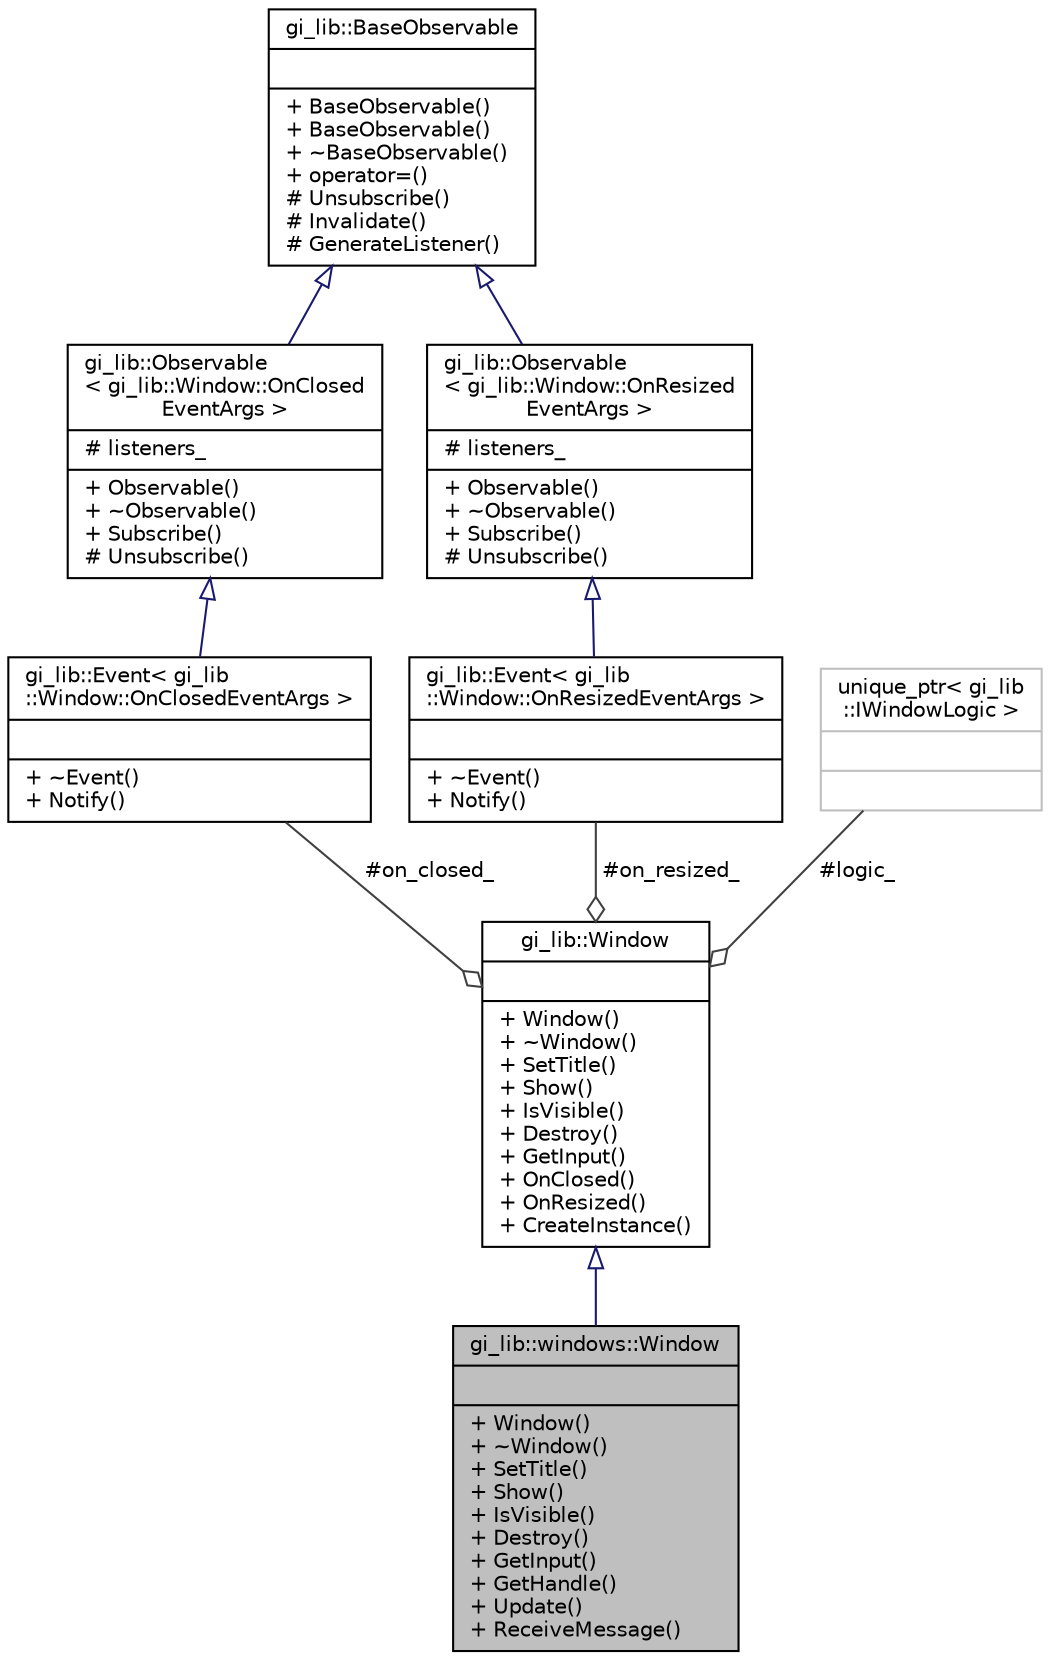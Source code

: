 digraph "gi_lib::windows::Window"
{
  edge [fontname="Helvetica",fontsize="10",labelfontname="Helvetica",labelfontsize="10"];
  node [fontname="Helvetica",fontsize="10",shape=record];
  Node1 [label="{gi_lib::windows::Window\n||+ Window()\l+ ~Window()\l+ SetTitle()\l+ Show()\l+ IsVisible()\l+ Destroy()\l+ GetInput()\l+ GetHandle()\l+ Update()\l+ ReceiveMessage()\l}",height=0.2,width=0.4,color="black", fillcolor="grey75", style="filled", fontcolor="black"];
  Node2 -> Node1 [dir="back",color="midnightblue",fontsize="10",style="solid",arrowtail="onormal",fontname="Helvetica"];
  Node2 [label="{gi_lib::Window\n||+ Window()\l+ ~Window()\l+ SetTitle()\l+ Show()\l+ IsVisible()\l+ Destroy()\l+ GetInput()\l+ OnClosed()\l+ OnResized()\l+ CreateInstance()\l}",height=0.2,width=0.4,color="black", fillcolor="white", style="filled",URL="$classgi__lib_1_1_window.html",tooltip="A window. "];
  Node3 -> Node2 [color="grey25",fontsize="10",style="solid",label=" #on_closed_" ,arrowhead="odiamond",fontname="Helvetica"];
  Node3 [label="{gi_lib::Event\< gi_lib\l::Window::OnClosedEventArgs \>\n||+ ~Event()\l+ Notify()\l}",height=0.2,width=0.4,color="black", fillcolor="white", style="filled",URL="$classgi__lib_1_1_event.html"];
  Node4 -> Node3 [dir="back",color="midnightblue",fontsize="10",style="solid",arrowtail="onormal",fontname="Helvetica"];
  Node4 [label="{gi_lib::Observable\l\< gi_lib::Window::OnClosed\lEventArgs \>\n|# listeners_\l|+ Observable()\l+ ~Observable()\l+ Subscribe()\l# Unsubscribe()\l}",height=0.2,width=0.4,color="black", fillcolor="white", style="filled",URL="$classgi__lib_1_1_observable.html"];
  Node5 -> Node4 [dir="back",color="midnightblue",fontsize="10",style="solid",arrowtail="onormal",fontname="Helvetica"];
  Node5 [label="{gi_lib::BaseObservable\n||+ BaseObservable()\l+ BaseObservable()\l+ ~BaseObservable()\l+ operator=()\l# Unsubscribe()\l# Invalidate()\l# GenerateListener()\l}",height=0.2,width=0.4,color="black", fillcolor="white", style="filled",URL="$classgi__lib_1_1_base_observable.html",tooltip="Base class for observable objects. "];
  Node6 -> Node2 [color="grey25",fontsize="10",style="solid",label=" #on_resized_" ,arrowhead="odiamond",fontname="Helvetica"];
  Node6 [label="{gi_lib::Event\< gi_lib\l::Window::OnResizedEventArgs \>\n||+ ~Event()\l+ Notify()\l}",height=0.2,width=0.4,color="black", fillcolor="white", style="filled",URL="$classgi__lib_1_1_event.html"];
  Node7 -> Node6 [dir="back",color="midnightblue",fontsize="10",style="solid",arrowtail="onormal",fontname="Helvetica"];
  Node7 [label="{gi_lib::Observable\l\< gi_lib::Window::OnResized\lEventArgs \>\n|# listeners_\l|+ Observable()\l+ ~Observable()\l+ Subscribe()\l# Unsubscribe()\l}",height=0.2,width=0.4,color="black", fillcolor="white", style="filled",URL="$classgi__lib_1_1_observable.html"];
  Node5 -> Node7 [dir="back",color="midnightblue",fontsize="10",style="solid",arrowtail="onormal",fontname="Helvetica"];
  Node8 -> Node2 [color="grey25",fontsize="10",style="solid",label=" #logic_" ,arrowhead="odiamond",fontname="Helvetica"];
  Node8 [label="{unique_ptr\< gi_lib\l::IWindowLogic \>\n||}",height=0.2,width=0.4,color="grey75", fillcolor="white", style="filled"];
}
